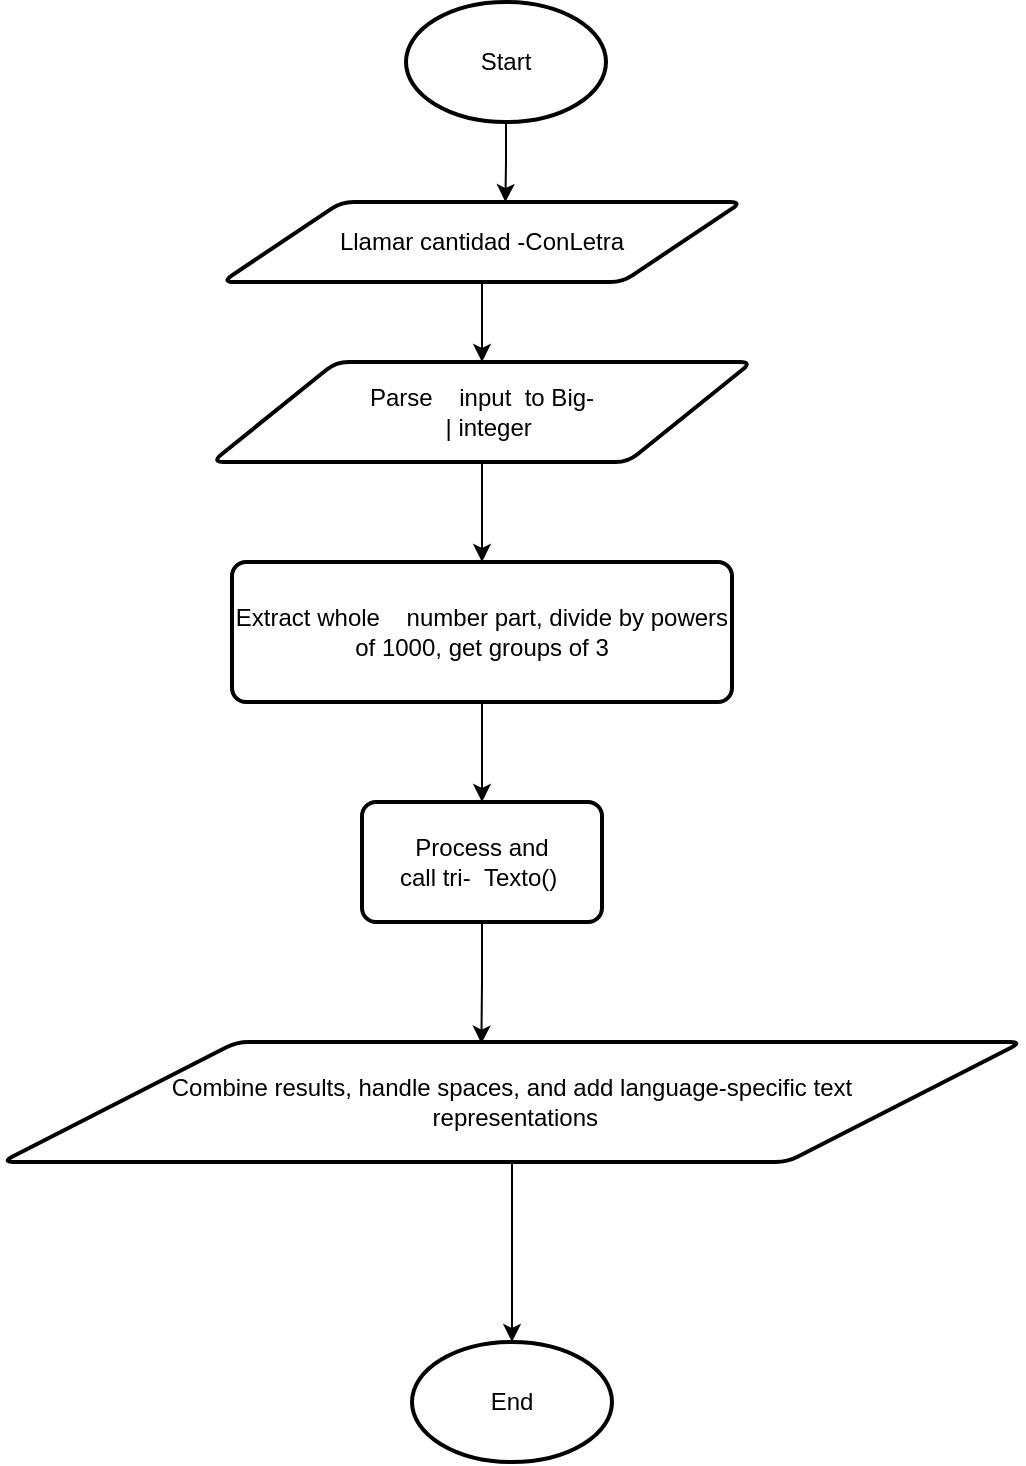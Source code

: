 <mxfile version="24.2.0" type="device">
  <diagram name="Página-1" id="i201SbbDeQTns7kvIk68">
    <mxGraphModel dx="1009" dy="581" grid="1" gridSize="10" guides="1" tooltips="1" connect="1" arrows="1" fold="1" page="1" pageScale="1" pageWidth="583" pageHeight="827" math="0" shadow="0">
      <root>
        <mxCell id="0" />
        <mxCell id="1" parent="0" />
        <mxCell id="dCBsNnLhtKhjVE0DxXCg-1" value="Start" style="strokeWidth=2;html=1;shape=mxgraph.flowchart.start_1;whiteSpace=wrap;" vertex="1" parent="1">
          <mxGeometry x="242" y="30" width="100" height="60" as="geometry" />
        </mxCell>
        <mxCell id="dCBsNnLhtKhjVE0DxXCg-5" style="edgeStyle=orthogonalEdgeStyle;rounded=0;orthogonalLoop=1;jettySize=auto;html=1;exitX=0.5;exitY=1;exitDx=0;exitDy=0;entryX=0.5;entryY=0;entryDx=0;entryDy=0;" edge="1" parent="1" source="dCBsNnLhtKhjVE0DxXCg-2" target="dCBsNnLhtKhjVE0DxXCg-4">
          <mxGeometry relative="1" as="geometry" />
        </mxCell>
        <mxCell id="dCBsNnLhtKhjVE0DxXCg-2" value="&lt;div&gt;Llamar&amp;nbsp;&lt;span style=&quot;background-color: initial;&quot;&gt;cantidad&lt;/span&gt;&lt;span style=&quot;background-color: initial;&quot;&gt;&amp;nbsp;-ConLetra&lt;/span&gt;&lt;/div&gt;" style="shape=parallelogram;html=1;strokeWidth=2;perimeter=parallelogramPerimeter;whiteSpace=wrap;rounded=1;arcSize=12;size=0.23;" vertex="1" parent="1">
          <mxGeometry x="150" y="130" width="260" height="40" as="geometry" />
        </mxCell>
        <mxCell id="dCBsNnLhtKhjVE0DxXCg-3" style="edgeStyle=orthogonalEdgeStyle;rounded=0;orthogonalLoop=1;jettySize=auto;html=1;exitX=0.5;exitY=1;exitDx=0;exitDy=0;exitPerimeter=0;entryX=0.545;entryY=0;entryDx=0;entryDy=0;entryPerimeter=0;" edge="1" parent="1" source="dCBsNnLhtKhjVE0DxXCg-1" target="dCBsNnLhtKhjVE0DxXCg-2">
          <mxGeometry relative="1" as="geometry" />
        </mxCell>
        <mxCell id="dCBsNnLhtKhjVE0DxXCg-7" style="edgeStyle=orthogonalEdgeStyle;rounded=0;orthogonalLoop=1;jettySize=auto;html=1;exitX=0.5;exitY=1;exitDx=0;exitDy=0;entryX=0.5;entryY=0;entryDx=0;entryDy=0;" edge="1" parent="1" source="dCBsNnLhtKhjVE0DxXCg-4" target="dCBsNnLhtKhjVE0DxXCg-6">
          <mxGeometry relative="1" as="geometry" />
        </mxCell>
        <mxCell id="dCBsNnLhtKhjVE0DxXCg-4" value="&lt;div&gt;Parse&amp;nbsp; &amp;nbsp; &lt;span style=&quot;background-color: initial;&quot;&gt;input&amp;nbsp; &lt;/span&gt;&lt;span style=&quot;background-color: initial;&quot;&gt;to Big-&lt;/span&gt;&lt;/div&gt;&lt;div&gt;&amp;nbsp; | integer&lt;/div&gt;" style="shape=parallelogram;html=1;strokeWidth=2;perimeter=parallelogramPerimeter;whiteSpace=wrap;rounded=1;arcSize=12;size=0.23;" vertex="1" parent="1">
          <mxGeometry x="145" y="210" width="270" height="50" as="geometry" />
        </mxCell>
        <mxCell id="dCBsNnLhtKhjVE0DxXCg-9" style="edgeStyle=orthogonalEdgeStyle;rounded=0;orthogonalLoop=1;jettySize=auto;html=1;exitX=0.5;exitY=1;exitDx=0;exitDy=0;entryX=0.5;entryY=0;entryDx=0;entryDy=0;" edge="1" parent="1" source="dCBsNnLhtKhjVE0DxXCg-6" target="dCBsNnLhtKhjVE0DxXCg-8">
          <mxGeometry relative="1" as="geometry" />
        </mxCell>
        <mxCell id="dCBsNnLhtKhjVE0DxXCg-6" value="&lt;div&gt;Extract whole&amp;nbsp; &amp;nbsp; &lt;span style=&quot;background-color: initial;&quot;&gt;number part, divide&lt;/span&gt;&lt;span style=&quot;background-color: initial;&quot;&gt;&amp;nbsp;by powers of 1000,&amp;nbsp;&lt;/span&gt;&lt;span style=&quot;background-color: initial;&quot;&gt;get groups of 3&lt;/span&gt;&lt;/div&gt;" style="rounded=1;whiteSpace=wrap;html=1;absoluteArcSize=1;arcSize=14;strokeWidth=2;" vertex="1" parent="1">
          <mxGeometry x="155" y="310" width="250" height="70" as="geometry" />
        </mxCell>
        <mxCell id="dCBsNnLhtKhjVE0DxXCg-8" value="&lt;div&gt;Process and&lt;/div&gt;&lt;div&gt;call tri-&amp;nbsp;&amp;nbsp;&lt;span style=&quot;background-color: initial;&quot;&gt;Texto()&amp;nbsp;&lt;/span&gt;&lt;/div&gt;" style="rounded=1;whiteSpace=wrap;html=1;absoluteArcSize=1;arcSize=14;strokeWidth=2;" vertex="1" parent="1">
          <mxGeometry x="220" y="430" width="120" height="60" as="geometry" />
        </mxCell>
        <mxCell id="dCBsNnLhtKhjVE0DxXCg-10" value="&lt;div&gt;&amp;nbsp;Combine results, handle spaces,&lt;span style=&quot;background-color: initial;&quot;&gt;&amp;nbsp;and add language-specific text&amp;nbsp;&lt;/span&gt;&lt;/div&gt;&lt;div&gt;&amp;nbsp; representations&amp;nbsp;&lt;/div&gt;" style="shape=parallelogram;html=1;strokeWidth=2;perimeter=parallelogramPerimeter;whiteSpace=wrap;rounded=1;arcSize=12;size=0.23;" vertex="1" parent="1">
          <mxGeometry x="40" y="550" width="510" height="60" as="geometry" />
        </mxCell>
        <mxCell id="dCBsNnLhtKhjVE0DxXCg-11" style="edgeStyle=orthogonalEdgeStyle;rounded=0;orthogonalLoop=1;jettySize=auto;html=1;exitX=0.5;exitY=1;exitDx=0;exitDy=0;entryX=0.47;entryY=0.013;entryDx=0;entryDy=0;entryPerimeter=0;" edge="1" parent="1" source="dCBsNnLhtKhjVE0DxXCg-8" target="dCBsNnLhtKhjVE0DxXCg-10">
          <mxGeometry relative="1" as="geometry" />
        </mxCell>
        <mxCell id="dCBsNnLhtKhjVE0DxXCg-12" value="End" style="strokeWidth=2;html=1;shape=mxgraph.flowchart.start_1;whiteSpace=wrap;" vertex="1" parent="1">
          <mxGeometry x="245" y="700" width="100" height="60" as="geometry" />
        </mxCell>
        <mxCell id="dCBsNnLhtKhjVE0DxXCg-13" style="edgeStyle=orthogonalEdgeStyle;rounded=0;orthogonalLoop=1;jettySize=auto;html=1;exitX=0.5;exitY=1;exitDx=0;exitDy=0;entryX=0.5;entryY=0;entryDx=0;entryDy=0;entryPerimeter=0;" edge="1" parent="1" source="dCBsNnLhtKhjVE0DxXCg-10" target="dCBsNnLhtKhjVE0DxXCg-12">
          <mxGeometry relative="1" as="geometry" />
        </mxCell>
      </root>
    </mxGraphModel>
  </diagram>
</mxfile>
